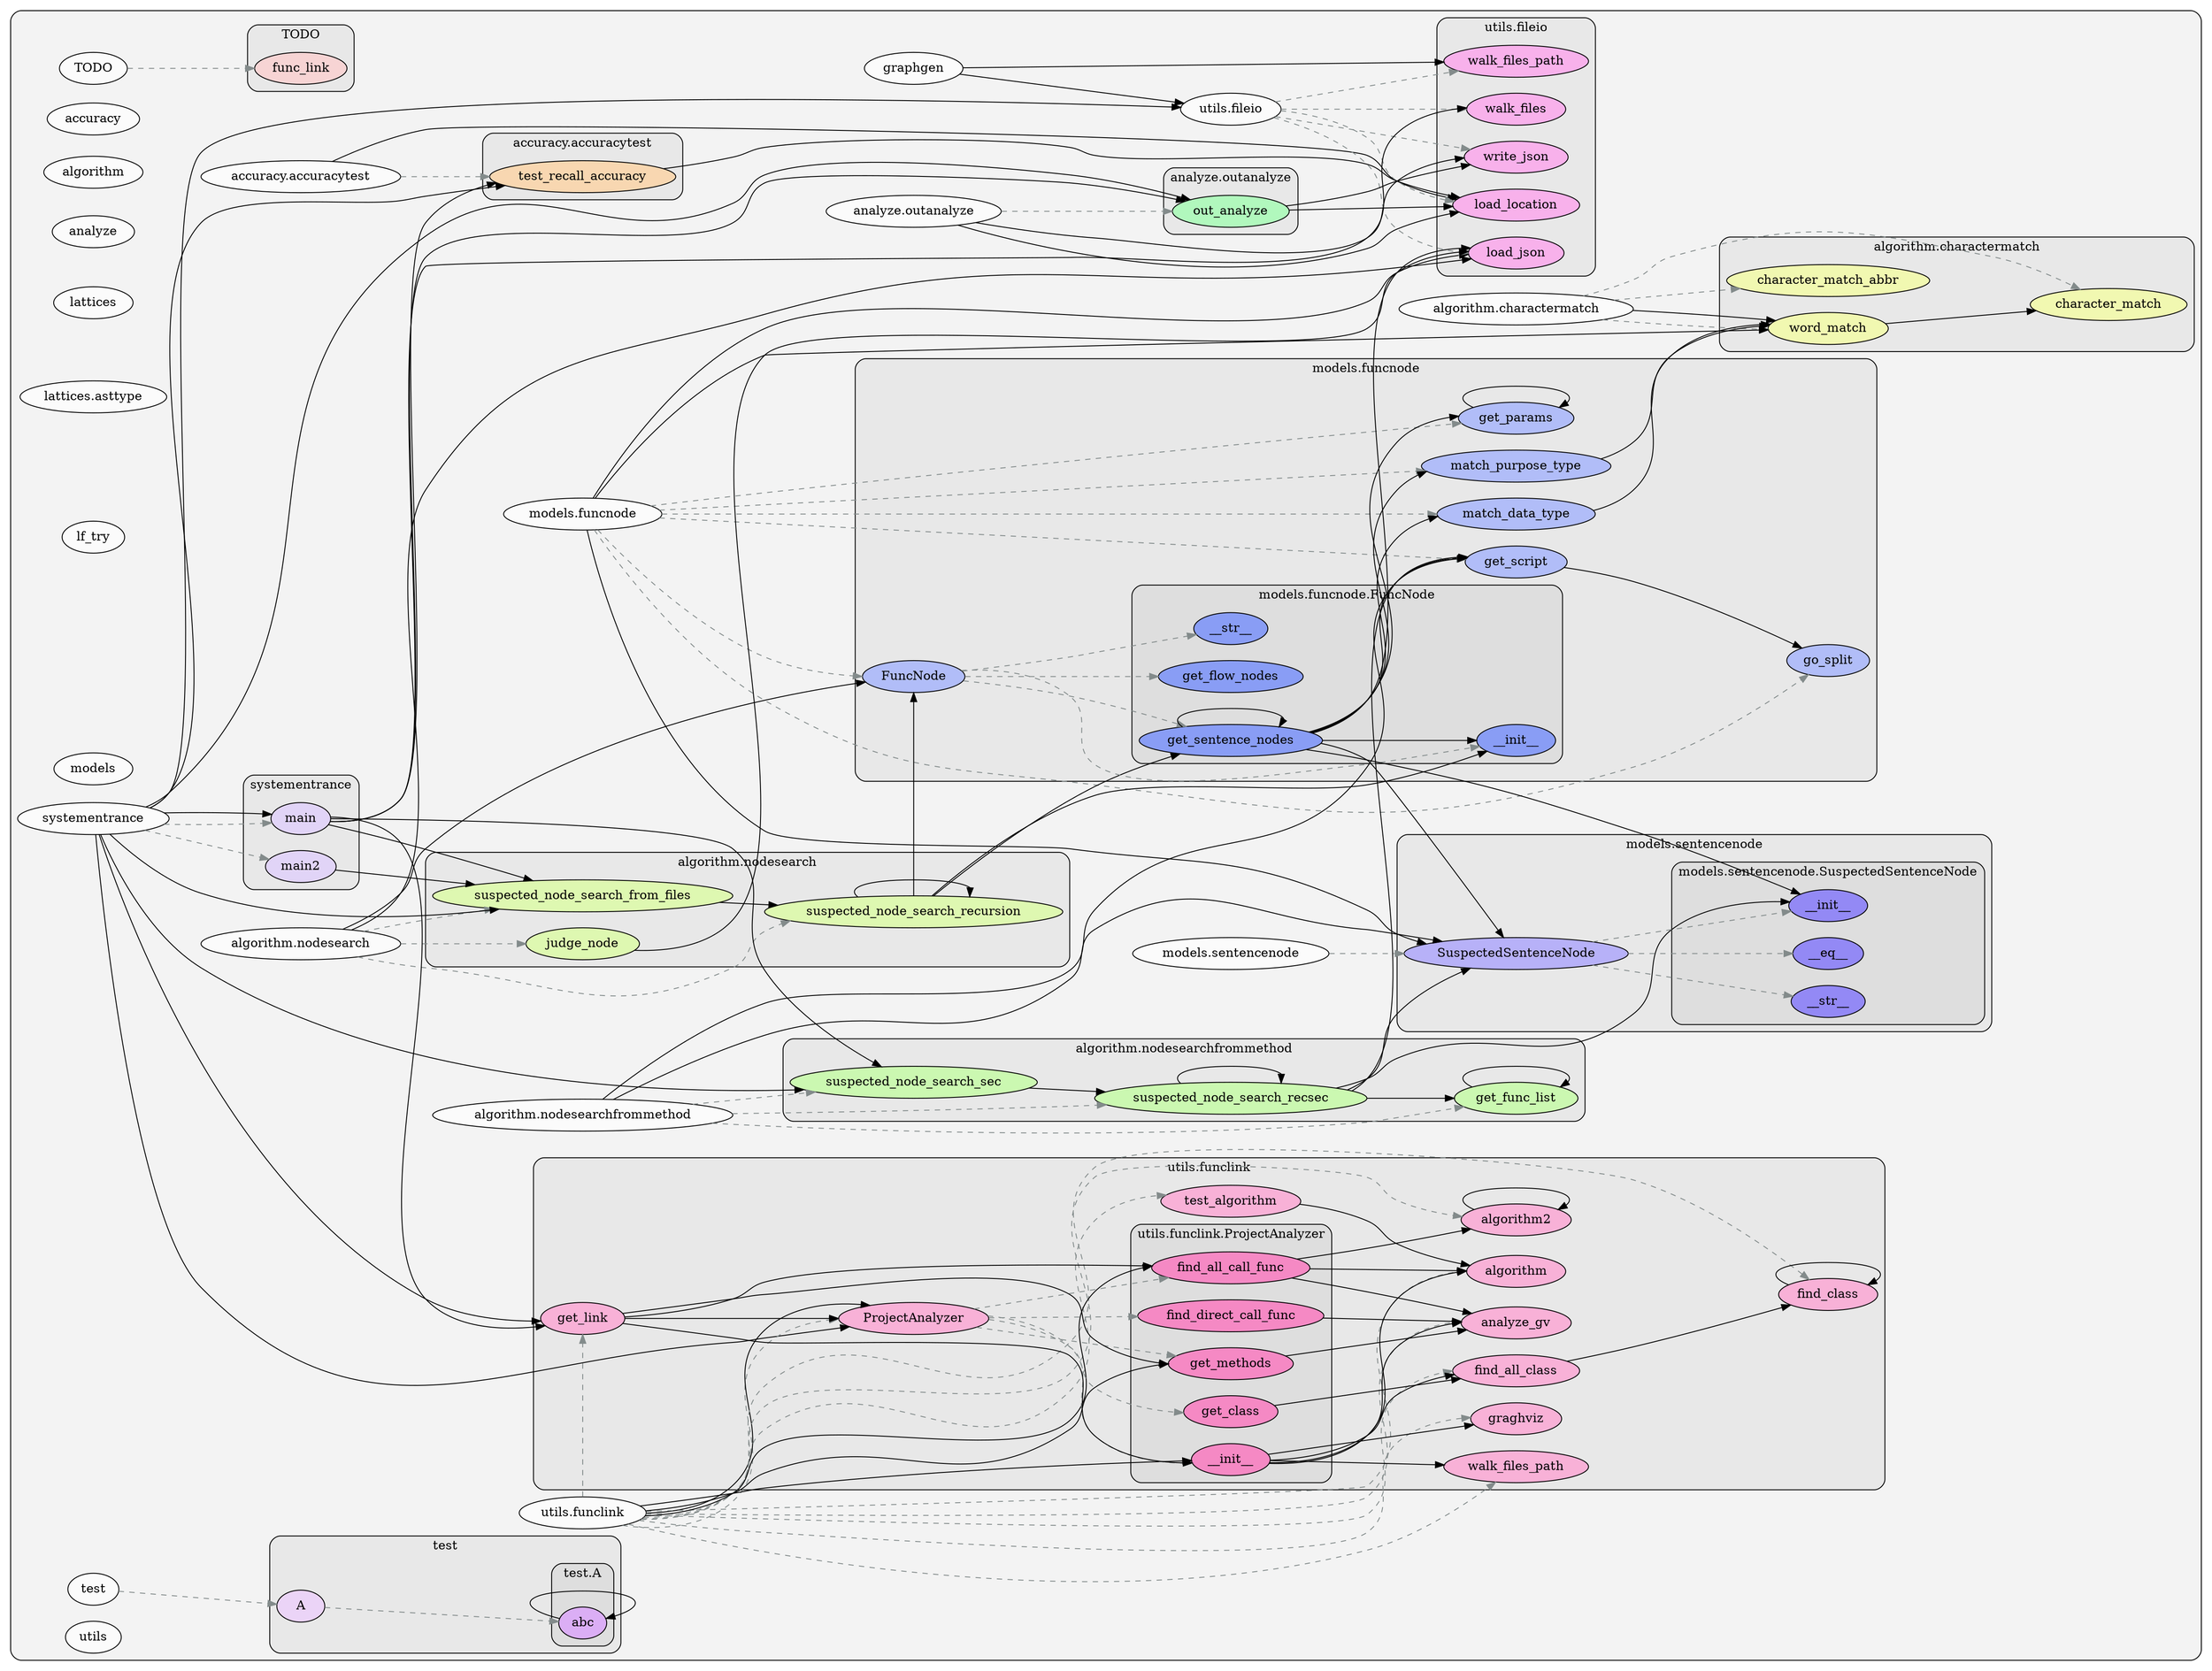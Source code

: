 digraph G {
    graph [rankdir=LR, clusterrank="local"];
    subgraph cluster_G {

        graph [style="filled,rounded", fillcolor="#80808018", label=""];
        TODO [label="TODO", style="filled", fillcolor="#ffffffb2", fontcolor="#000000", group="0"];
        accuracy [label="accuracy", style="filled", fillcolor="#ffffffb2", fontcolor="#000000", group="1"];
        accuracy__accuracytest [label="accuracy.accuracytest", style="filled", fillcolor="#ffffffb2", fontcolor="#000000", group="2"];
        algorithm [label="algorithm", style="filled", fillcolor="#ffffffb2", fontcolor="#000000", group="3"];
        algorithm__charactermatch [label="algorithm.charactermatch", style="filled", fillcolor="#ffffffb2", fontcolor="#000000", group="4"];
        algorithm__nodeXsearch [label="algorithm.nodesearch", style="filled", fillcolor="#ffffffb2", fontcolor="#000000", group="5"];
        algorithm__nodeXsearchfrommethod [label="algorithm.nodesearchfrommethod", style="filled", fillcolor="#ffffffb2", fontcolor="#000000", group="6"];
        analyze [label="analyze", style="filled", fillcolor="#ffffffb2", fontcolor="#000000", group="7"];
        analyze__outanalyze [label="analyze.outanalyze", style="filled", fillcolor="#ffffffb2", fontcolor="#000000", group="8"];
        graphXgen [label="graphgen", style="filled", fillcolor="#ffffffb2", fontcolor="#000000", group="9"];
        lattices [label="lattices", style="filled", fillcolor="#ffffffb2", fontcolor="#000000", group="10"];
        lattices__asttype [label="lattices.asttype", style="filled", fillcolor="#ffffffb2", fontcolor="#000000", group="11"];
        lf_try [label="lf_try", style="filled", fillcolor="#ffffffb2", fontcolor="#000000", group="12"];
        models [label="models", style="filled", fillcolor="#ffffffb2", fontcolor="#000000", group="13"];
        models__funcnodeX [label="models.funcnode", style="filled", fillcolor="#ffffffb2", fontcolor="#000000", group="14"];
        models__sentencenodeX [label="models.sentencenode", style="filled", fillcolor="#ffffffb2", fontcolor="#000000", group="15"];
        systementrance [label="systementrance", style="filled", fillcolor="#ffffffb2", fontcolor="#000000", group="16"];
        test [label="test", style="filled", fillcolor="#ffffffb2", fontcolor="#000000", group="17"];
        utils [label="utils", style="filled", fillcolor="#ffffffb2", fontcolor="#000000", group="18"];
        utils__fileio [label="utils.fileio", style="filled", fillcolor="#ffffffb2", fontcolor="#000000", group="19"];
        utils__funclink [label="utils.funclink", style="filled", fillcolor="#ffffffb2", fontcolor="#000000", group="20"];
        subgraph cluster_TODO {

            graph [style="filled,rounded", fillcolor="#80808018", label="TODO"];
            TODO__func_link [label="func_link", style="filled", fillcolor="#feccccb2", fontcolor="#000000", group="0"];
        }
        subgraph cluster_accuracy__accuracytest {

            graph [style="filled,rounded", fillcolor="#80808018", label="accuracy.accuracytest"];
            accuracy__accuracytest__test_recall_accuracy [label="test_recall_accuracy", style="filled", fillcolor="#ffd099b2", fontcolor="#000000", group="2"];
        }
        subgraph cluster_algorithm__charactermatch {

            graph [style="filled,rounded", fillcolor="#80808018", label="algorithm.charactermatch"];
            algorithm__charactermatch__character_match [label="character_match", style="filled", fillcolor="#f5ff99b2", fontcolor="#000000", group="4"];
            algorithm__charactermatch__character_match_abbr [label="character_match_abbr", style="filled", fillcolor="#f5ff99b2", fontcolor="#000000", group="4"];
            algorithm__charactermatch__word_match [label="word_match", style="filled", fillcolor="#f5ff99b2", fontcolor="#000000", group="4"];
        }
        subgraph cluster_algorithm__nodeXsearch {

            graph [style="filled,rounded", fillcolor="#80808018", label="algorithm.nodesearch"];
            algorithm__nodeXsearch__judge_nodeX [label="judge_node", style="filled", fillcolor="#d9ff99b2", fontcolor="#000000", group="5"];
            algorithm__nodeXsearch__suspected_nodeX_search_from_files [label="suspected_node_search_from_files", style="filled", fillcolor="#d9ff99b2", fontcolor="#000000", group="5"];
            algorithm__nodeXsearch__suspected_nodeX_search_recursion [label="suspected_node_search_recursion", style="filled", fillcolor="#d9ff99b2", fontcolor="#000000", group="5"];
        }
        subgraph cluster_algorithm__nodeXsearchfrommethod {

            graph [style="filled,rounded", fillcolor="#80808018", label="algorithm.nodesearchfrommethod"];
            algorithm__nodeXsearchfrommethod__get_func_list [label="get_func_list", style="filled", fillcolor="#beff99b2", fontcolor="#000000", group="6"];
            algorithm__nodeXsearchfrommethod__suspected_nodeX_search_recsec [label="suspected_node_search_recsec", style="filled", fillcolor="#beff99b2", fontcolor="#000000", group="6"];
            algorithm__nodeXsearchfrommethod__suspected_nodeX_search_sec [label="suspected_node_search_sec", style="filled", fillcolor="#beff99b2", fontcolor="#000000", group="6"];
        }
        subgraph cluster_analyze__outanalyze {

            graph [style="filled,rounded", fillcolor="#80808018", label="analyze.outanalyze"];
            analyze__outanalyze__out_analyze [label="out_analyze", style="filled", fillcolor="#99ffabb2", fontcolor="#000000", group="8"];
        }
        subgraph cluster_models__funcnodeX {

            graph [style="filled,rounded", fillcolor="#80808018", label="models.funcnode"];
            models__funcnodeX__FuncNode [label="FuncNode", style="filled", fillcolor="#99abffb2", fontcolor="#000000", group="14"];
            models__funcnodeX__get_params [label="get_params", style="filled", fillcolor="#99abffb2", fontcolor="#000000", group="14"];
            models__funcnodeX__get_script [label="get_script", style="filled", fillcolor="#99abffb2", fontcolor="#000000", group="14"];
            models__funcnodeX__go_split [label="go_split", style="filled", fillcolor="#99abffb2", fontcolor="#000000", group="14"];
            models__funcnodeX__match_data_type [label="match_data_type", style="filled", fillcolor="#99abffb2", fontcolor="#000000", group="14"];
            models__funcnodeX__match_purpose_type [label="match_purpose_type", style="filled", fillcolor="#99abffb2", fontcolor="#000000", group="14"];
            subgraph cluster_models__funcnodeX__FuncNode {

                graph [style="filled,rounded", fillcolor="#80808018", label="models.funcnode.FuncNode"];
                models__funcnodeX__FuncNode____init__ [label="__init__", style="filled", fillcolor="#6581ffb2", fontcolor="#000000", group="14"];
                models__funcnodeX__FuncNode____str__ [label="__str__", style="filled", fillcolor="#6581ffb2", fontcolor="#000000", group="14"];
                models__funcnodeX__FuncNode__get_flow_nodeXs [label="get_flow_nodes", style="filled", fillcolor="#6581ffb2", fontcolor="#000000", group="14"];
                models__funcnodeX__FuncNode__get_sentence_nodeXs [label="get_sentence_nodes", style="filled", fillcolor="#6581ffb2", fontcolor="#000000", group="14"];
            }
        }
        subgraph cluster_models__sentencenodeX {

            graph [style="filled,rounded", fillcolor="#80808018", label="models.sentencenode"];
            models__sentencenodeX__SuspectedSentenceNode [label="SuspectedSentenceNode", style="filled", fillcolor="#a299ffb2", fontcolor="#000000", group="15"];
            subgraph cluster_models__sentencenodeX__SuspectedSentenceNode {

                graph [style="filled,rounded", fillcolor="#80808018", label="models.sentencenode.SuspectedSentenceNode"];
                models__sentencenodeX__SuspectedSentenceNode____eq__ [label="__eq__", style="filled", fillcolor="#7365ffb2", fontcolor="#000000", group="15"];
                models__sentencenodeX__SuspectedSentenceNode____init__ [label="__init__", style="filled", fillcolor="#7365ffb2", fontcolor="#000000", group="15"];
                models__sentencenodeX__SuspectedSentenceNode____str__ [label="__str__", style="filled", fillcolor="#7365ffb2", fontcolor="#000000", group="15"];
            }
        }
        subgraph cluster_systementrance {

            graph [style="filled,rounded", fillcolor="#80808018", label="systementrance"];
            systementrance__main [label="main", style="filled", fillcolor="#deccfeb2", fontcolor="#000000", group="16"];
            systementrance__main2 [label="main2", style="filled", fillcolor="#deccfeb2", fontcolor="#000000", group="16"];
        }
        subgraph cluster_test {

            graph [style="filled,rounded", fillcolor="#80808018", label="test"];
            test__A [label="A", style="filled", fillcolor="#ecccfeb2", fontcolor="#000000", group="17"];
            subgraph cluster_test__A {

                graph [style="filled,rounded", fillcolor="#80808018", label="test.A"];
                test__A__abc [label="abc", style="filled", fillcolor="#d999ffb2", fontcolor="#000000", group="17"];
            }
        }
        subgraph cluster_utils__fileio {

            graph [style="filled,rounded", fillcolor="#80808018", label="utils.fileio"];
            utils__fileio__load_json [label="load_json", style="filled", fillcolor="#ff99ecb2", fontcolor="#000000", group="19"];
            utils__fileio__load_location [label="load_location", style="filled", fillcolor="#ff99ecb2", fontcolor="#000000", group="19"];
            utils__fileio__walk_files [label="walk_files", style="filled", fillcolor="#ff99ecb2", fontcolor="#000000", group="19"];
            utils__fileio__walk_files_path [label="walk_files_path", style="filled", fillcolor="#ff99ecb2", fontcolor="#000000", group="19"];
            utils__fileio__write_json [label="write_json", style="filled", fillcolor="#ff99ecb2", fontcolor="#000000", group="19"];
        }
        subgraph cluster_utils__funclink {

            graph [style="filled,rounded", fillcolor="#80808018", label="utils.funclink"];
            utils__funclink__ProjectAnalyzer [label="ProjectAnalyzer", style="filled", fillcolor="#ff99d0b2", fontcolor="#000000", group="20"];
            utils__funclink__algorithm [label="algorithm", style="filled", fillcolor="#ff99d0b2", fontcolor="#000000", group="20"];
            utils__funclink__algorithm2 [label="algorithm2", style="filled", fillcolor="#ff99d0b2", fontcolor="#000000", group="20"];
            utils__funclink__analyze_gv [label="analyze_gv", style="filled", fillcolor="#ff99d0b2", fontcolor="#000000", group="20"];
            utils__funclink__find_all_class [label="find_all_class", style="filled", fillcolor="#ff99d0b2", fontcolor="#000000", group="20"];
            utils__funclink__find_class [label="find_class", style="filled", fillcolor="#ff99d0b2", fontcolor="#000000", group="20"];
            utils__funclink__get_link [label="get_link", style="filled", fillcolor="#ff99d0b2", fontcolor="#000000", group="20"];
            utils__funclink__graghviz [label="graghviz", style="filled", fillcolor="#ff99d0b2", fontcolor="#000000", group="20"];
            utils__funclink__test_algorithm [label="test_algorithm", style="filled", fillcolor="#ff99d0b2", fontcolor="#000000", group="20"];
            utils__funclink__walk_files_path [label="walk_files_path", style="filled", fillcolor="#ff99d0b2", fontcolor="#000000", group="20"];
            subgraph cluster_utils__funclink__ProjectAnalyzer {

                graph [style="filled,rounded", fillcolor="#80808018", label="utils.funclink.ProjectAnalyzer"];
                utils__funclink__ProjectAnalyzer____init__ [label="__init__", style="filled", fillcolor="#ff65b9b2", fontcolor="#000000", group="20"];
                utils__funclink__ProjectAnalyzer__find_all_call_func [label="find_all_call_func", style="filled", fillcolor="#ff65b9b2", fontcolor="#000000", group="20"];
                utils__funclink__ProjectAnalyzer__find_direct_call_func [label="find_direct_call_func", style="filled", fillcolor="#ff65b9b2", fontcolor="#000000", group="20"];
                utils__funclink__ProjectAnalyzer__get_class [label="get_class", style="filled", fillcolor="#ff65b9b2", fontcolor="#000000", group="20"];
                utils__funclink__ProjectAnalyzer__get_methods [label="get_methods", style="filled", fillcolor="#ff65b9b2", fontcolor="#000000", group="20"];
            }
        }
    }
        test -> test__A [style="dashed",  color="#838b8b"];
        test__A -> test__A__abc [style="dashed",  color="#838b8b"];
        systementrance -> systementrance__main [style="dashed",  color="#838b8b"];
        systementrance -> systementrance__main2 [style="dashed",  color="#838b8b"];
        TODO -> TODO__func_link [style="dashed",  color="#838b8b"];
        utils__funclink -> utils__funclink__walk_files_path [style="dashed",  color="#838b8b"];
        utils__funclink -> utils__funclink__find_all_class [style="dashed",  color="#838b8b"];
        utils__funclink -> utils__funclink__test_algorithm [style="dashed",  color="#838b8b"];
        utils__funclink -> utils__funclink__get_link [style="dashed",  color="#838b8b"];
        utils__funclink -> utils__funclink__analyze_gv [style="dashed",  color="#838b8b"];
        utils__funclink -> utils__funclink__ProjectAnalyzer [style="dashed",  color="#838b8b"];
        utils__funclink -> utils__funclink__find_class [style="dashed",  color="#838b8b"];
        utils__funclink -> utils__funclink__algorithm2 [style="dashed",  color="#838b8b"];
        utils__funclink -> utils__funclink__algorithm [style="dashed",  color="#838b8b"];
        utils__funclink -> utils__funclink__graghviz [style="dashed",  color="#838b8b"];
        utils__funclink__ProjectAnalyzer -> utils__funclink__ProjectAnalyzer__get_methods [style="dashed",  color="#838b8b"];
        utils__funclink__ProjectAnalyzer -> utils__funclink__ProjectAnalyzer__find_all_call_func [style="dashed",  color="#838b8b"];
        utils__funclink__ProjectAnalyzer -> utils__funclink__ProjectAnalyzer__get_class [style="dashed",  color="#838b8b"];
        utils__funclink__ProjectAnalyzer -> utils__funclink__ProjectAnalyzer__find_direct_call_func [style="dashed",  color="#838b8b"];
        utils__funclink__ProjectAnalyzer -> utils__funclink__ProjectAnalyzer____init__ [style="dashed",  color="#838b8b"];
        utils__fileio -> utils__fileio__load_json [style="dashed",  color="#838b8b"];
        utils__fileio -> utils__fileio__walk_files_path [style="dashed",  color="#838b8b"];
        utils__fileio -> utils__fileio__write_json [style="dashed",  color="#838b8b"];
        utils__fileio -> utils__fileio__load_location [style="dashed",  color="#838b8b"];
        utils__fileio -> utils__fileio__walk_files [style="dashed",  color="#838b8b"];
        models__sentencenodeX -> models__sentencenodeX__SuspectedSentenceNode [style="dashed",  color="#838b8b"];
        models__sentencenodeX__SuspectedSentenceNode -> models__sentencenodeX__SuspectedSentenceNode____str__ [style="dashed",  color="#838b8b"];
        models__sentencenodeX__SuspectedSentenceNode -> models__sentencenodeX__SuspectedSentenceNode____init__ [style="dashed",  color="#838b8b"];
        models__sentencenodeX__SuspectedSentenceNode -> models__sentencenodeX__SuspectedSentenceNode____eq__ [style="dashed",  color="#838b8b"];
        models__funcnodeX -> models__funcnodeX__get_params [style="dashed",  color="#838b8b"];
        models__funcnodeX -> models__funcnodeX__match_purpose_type [style="dashed",  color="#838b8b"];
        models__funcnodeX -> models__funcnodeX__match_data_type [style="dashed",  color="#838b8b"];
        models__funcnodeX -> models__funcnodeX__FuncNode [style="dashed",  color="#838b8b"];
        models__funcnodeX -> models__funcnodeX__get_script [style="dashed",  color="#838b8b"];
        models__funcnodeX -> models__funcnodeX__go_split [style="dashed",  color="#838b8b"];
        models__funcnodeX__FuncNode -> models__funcnodeX__FuncNode__get_flow_nodeXs [style="dashed",  color="#838b8b"];
        models__funcnodeX__FuncNode -> models__funcnodeX__FuncNode____str__ [style="dashed",  color="#838b8b"];
        models__funcnodeX__FuncNode -> models__funcnodeX__FuncNode____init__ [style="dashed",  color="#838b8b"];
        models__funcnodeX__FuncNode -> models__funcnodeX__FuncNode__get_sentence_nodeXs [style="dashed",  color="#838b8b"];
        algorithm__nodeXsearchfrommethod -> algorithm__nodeXsearchfrommethod__suspected_nodeX_search_sec [style="dashed",  color="#838b8b"];
        algorithm__nodeXsearchfrommethod -> algorithm__nodeXsearchfrommethod__get_func_list [style="dashed",  color="#838b8b"];
        algorithm__nodeXsearchfrommethod -> algorithm__nodeXsearchfrommethod__suspected_nodeX_search_recsec [style="dashed",  color="#838b8b"];
        algorithm__charactermatch -> algorithm__charactermatch__character_match_abbr [style="dashed",  color="#838b8b"];
        algorithm__charactermatch -> algorithm__charactermatch__character_match [style="dashed",  color="#838b8b"];
        algorithm__charactermatch -> algorithm__charactermatch__word_match [style="dashed",  color="#838b8b"];
        algorithm__nodeXsearch -> algorithm__nodeXsearch__suspected_nodeX_search_recursion [style="dashed",  color="#838b8b"];
        algorithm__nodeXsearch -> algorithm__nodeXsearch__judge_nodeX [style="dashed",  color="#838b8b"];
        algorithm__nodeXsearch -> algorithm__nodeXsearch__suspected_nodeX_search_from_files [style="dashed",  color="#838b8b"];
        accuracy__accuracytest -> accuracy__accuracytest__test_recall_accuracy [style="dashed",  color="#838b8b"];
        analyze__outanalyze -> analyze__outanalyze__out_analyze [style="dashed",  color="#838b8b"];
        test__A__abc -> test__A__abc [style="solid",  color="#000000"];
        systementrance -> systementrance__main [style="solid",  color="#000000"];
        systementrance -> accuracy__accuracytest__test_recall_accuracy [style="solid",  color="#000000"];
        systementrance -> algorithm__nodeXsearchfrommethod__suspected_nodeX_search_sec [style="solid",  color="#000000"];
        systementrance -> utils__funclink__get_link [style="solid",  color="#000000"];
        systementrance -> utils__funclink__ProjectAnalyzer [style="solid",  color="#000000"];
        systementrance -> algorithm__nodeXsearch__suspected_nodeX_search_from_files [style="solid",  color="#000000"];
        systementrance -> utils__fileio [style="solid",  color="#000000"];
        systementrance -> analyze__outanalyze__out_analyze [style="solid",  color="#000000"];
        systementrance__main -> accuracy__accuracytest__test_recall_accuracy [style="solid",  color="#000000"];
        systementrance__main -> algorithm__nodeXsearchfrommethod__suspected_nodeX_search_sec [style="solid",  color="#000000"];
        systementrance__main -> utils__fileio__walk_files [style="solid",  color="#000000"];
        systementrance__main -> utils__funclink__get_link [style="solid",  color="#000000"];
        systementrance__main -> algorithm__nodeXsearch__suspected_nodeX_search_from_files [style="solid",  color="#000000"];
        systementrance__main -> analyze__outanalyze__out_analyze [style="solid",  color="#000000"];
        systementrance__main2 -> algorithm__nodeXsearch__suspected_nodeX_search_from_files [style="solid",  color="#000000"];
        graphXgen -> utils__fileio__walk_files_path [style="solid",  color="#000000"];
        graphXgen -> utils__fileio [style="solid",  color="#000000"];
        utils__funclink -> utils__funclink__ProjectAnalyzer____init__ [style="solid",  color="#000000"];
        utils__funclink -> utils__funclink__ProjectAnalyzer__find_all_call_func [style="solid",  color="#000000"];
        utils__funclink -> utils__funclink__ProjectAnalyzer__get_methods [style="solid",  color="#000000"];
        utils__funclink -> utils__funclink__ProjectAnalyzer [style="solid",  color="#000000"];
        utils__funclink__ProjectAnalyzer____init__ -> utils__funclink__walk_files_path [style="solid",  color="#000000"];
        utils__funclink__ProjectAnalyzer____init__ -> utils__funclink__find_all_class [style="solid",  color="#000000"];
        utils__funclink__ProjectAnalyzer____init__ -> utils__funclink__analyze_gv [style="solid",  color="#000000"];
        utils__funclink__ProjectAnalyzer____init__ -> utils__funclink__algorithm [style="solid",  color="#000000"];
        utils__funclink__ProjectAnalyzer____init__ -> utils__funclink__graghviz [style="solid",  color="#000000"];
        utils__funclink__ProjectAnalyzer__get_methods -> utils__funclink__analyze_gv [style="solid",  color="#000000"];
        utils__funclink__ProjectAnalyzer__get_class -> utils__funclink__find_all_class [style="solid",  color="#000000"];
        utils__funclink__ProjectAnalyzer__find_direct_call_func -> utils__funclink__analyze_gv [style="solid",  color="#000000"];
        utils__funclink__ProjectAnalyzer__find_all_call_func -> utils__funclink__analyze_gv [style="solid",  color="#000000"];
        utils__funclink__ProjectAnalyzer__find_all_call_func -> utils__funclink__algorithm2 [style="solid",  color="#000000"];
        utils__funclink__ProjectAnalyzer__find_all_call_func -> utils__funclink__algorithm [style="solid",  color="#000000"];
        utils__funclink__find_all_class -> utils__funclink__find_class [style="solid",  color="#000000"];
        utils__funclink__find_class -> utils__funclink__find_class [style="solid",  color="#000000"];
        utils__funclink__algorithm2 -> utils__funclink__algorithm2 [style="solid",  color="#000000"];
        utils__funclink__test_algorithm -> utils__funclink__algorithm [style="solid",  color="#000000"];
        utils__funclink__get_link -> utils__funclink__ProjectAnalyzer__get_methods [style="solid",  color="#000000"];
        utils__funclink__get_link -> utils__funclink__ProjectAnalyzer__find_all_call_func [style="solid",  color="#000000"];
        utils__funclink__get_link -> utils__funclink__ProjectAnalyzer [style="solid",  color="#000000"];
        utils__funclink__get_link -> utils__funclink__ProjectAnalyzer____init__ [style="solid",  color="#000000"];
        models__funcnodeX -> utils__fileio__load_json [style="solid",  color="#000000"];
        models__funcnodeX -> models__sentencenodeX__SuspectedSentenceNode [style="solid",  color="#000000"];
        models__funcnodeX -> algorithm__charactermatch__word_match [style="solid",  color="#000000"];
        models__funcnodeX__get_params -> models__funcnodeX__get_params [style="solid",  color="#000000"];
        models__funcnodeX__get_script -> models__funcnodeX__go_split [style="solid",  color="#000000"];
        models__funcnodeX__match_data_type -> algorithm__charactermatch__word_match [style="solid",  color="#000000"];
        models__funcnodeX__match_purpose_type -> algorithm__charactermatch__word_match [style="solid",  color="#000000"];
        models__funcnodeX__FuncNode__get_sentence_nodeXs -> models__funcnodeX__get_script [style="solid",  color="#000000"];
        models__funcnodeX__FuncNode__get_sentence_nodeXs -> models__funcnodeX__FuncNode____init__ [style="solid",  color="#000000"];
        models__funcnodeX__FuncNode__get_sentence_nodeXs -> models__sentencenodeX__SuspectedSentenceNode [style="solid",  color="#000000"];
        models__funcnodeX__FuncNode__get_sentence_nodeXs -> models__sentencenodeX__SuspectedSentenceNode____init__ [style="solid",  color="#000000"];
        models__funcnodeX__FuncNode__get_sentence_nodeXs -> models__funcnodeX__FuncNode__get_sentence_nodeXs [style="solid",  color="#000000"];
        models__funcnodeX__FuncNode__get_sentence_nodeXs -> utils__fileio__load_json [style="solid",  color="#000000"];
        models__funcnodeX__FuncNode__get_sentence_nodeXs -> models__funcnodeX__match_purpose_type [style="solid",  color="#000000"];
        models__funcnodeX__FuncNode__get_sentence_nodeXs -> models__funcnodeX__match_data_type [style="solid",  color="#000000"];
        models__funcnodeX__FuncNode__get_sentence_nodeXs -> models__funcnodeX__get_params [style="solid",  color="#000000"];
        algorithm__nodeXsearchfrommethod -> models__sentencenodeX__SuspectedSentenceNode [style="solid",  color="#000000"];
        algorithm__nodeXsearchfrommethod -> models__funcnodeX__get_script [style="solid",  color="#000000"];
        algorithm__nodeXsearchfrommethod__get_func_list -> algorithm__nodeXsearchfrommethod__get_func_list [style="solid",  color="#000000"];
        algorithm__nodeXsearchfrommethod__suspected_nodeX_search_recsec -> models__funcnodeX__get_script [style="solid",  color="#000000"];
        algorithm__nodeXsearchfrommethod__suspected_nodeX_search_recsec -> models__sentencenodeX__SuspectedSentenceNode [style="solid",  color="#000000"];
        algorithm__nodeXsearchfrommethod__suspected_nodeX_search_recsec -> models__sentencenodeX__SuspectedSentenceNode____init__ [style="solid",  color="#000000"];
        algorithm__nodeXsearchfrommethod__suspected_nodeX_search_recsec -> algorithm__nodeXsearchfrommethod__suspected_nodeX_search_recsec [style="solid",  color="#000000"];
        algorithm__nodeXsearchfrommethod__suspected_nodeX_search_recsec -> algorithm__nodeXsearchfrommethod__get_func_list [style="solid",  color="#000000"];
        algorithm__nodeXsearchfrommethod__suspected_nodeX_search_sec -> algorithm__nodeXsearchfrommethod__suspected_nodeX_search_recsec [style="solid",  color="#000000"];
        algorithm__charactermatch -> algorithm__charactermatch__word_match [style="solid",  color="#000000"];
        algorithm__charactermatch__word_match -> algorithm__charactermatch__character_match [style="solid",  color="#000000"];
        algorithm__nodeXsearch -> utils__fileio__load_json [style="solid",  color="#000000"];
        algorithm__nodeXsearch -> models__funcnodeX__FuncNode [style="solid",  color="#000000"];
        algorithm__nodeXsearch__judge_nodeX -> utils__fileio__load_json [style="solid",  color="#000000"];
        algorithm__nodeXsearch__suspected_nodeX_search_recursion -> models__funcnodeX__FuncNode [style="solid",  color="#000000"];
        algorithm__nodeXsearch__suspected_nodeX_search_recursion -> models__funcnodeX__FuncNode____init__ [style="solid",  color="#000000"];
        algorithm__nodeXsearch__suspected_nodeX_search_recursion -> algorithm__nodeXsearch__suspected_nodeX_search_recursion [style="solid",  color="#000000"];
        algorithm__nodeXsearch__suspected_nodeX_search_recursion -> models__funcnodeX__FuncNode__get_sentence_nodeXs [style="solid",  color="#000000"];
        algorithm__nodeXsearch__suspected_nodeX_search_from_files -> algorithm__nodeXsearch__suspected_nodeX_search_recursion [style="solid",  color="#000000"];
        accuracy__accuracytest -> utils__fileio__load_location [style="solid",  color="#000000"];
        accuracy__accuracytest__test_recall_accuracy -> utils__fileio__load_location [style="solid",  color="#000000"];
        analyze__outanalyze -> utils__fileio__load_location [style="solid",  color="#000000"];
        analyze__outanalyze -> utils__fileio__write_json [style="solid",  color="#000000"];
        analyze__outanalyze__out_analyze -> utils__fileio__write_json [style="solid",  color="#000000"];
        analyze__outanalyze__out_analyze -> utils__fileio__load_location [style="solid",  color="#000000"];
    }
